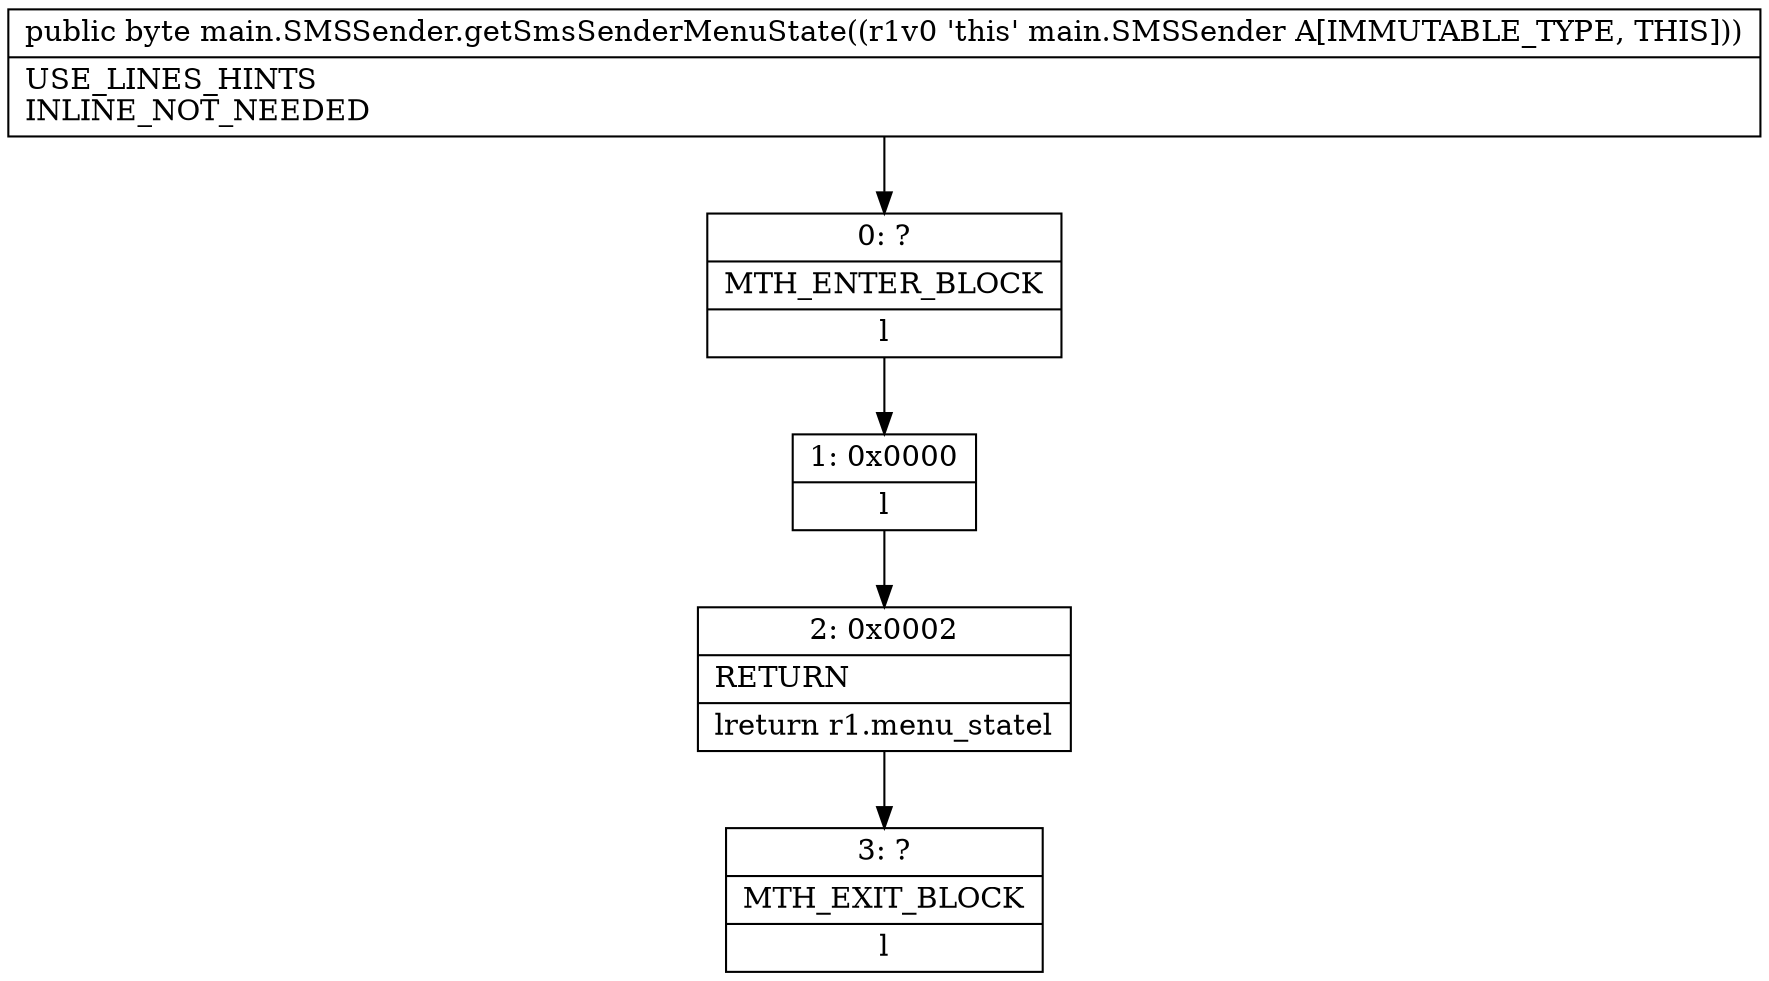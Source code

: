 digraph "CFG formain.SMSSender.getSmsSenderMenuState()B" {
Node_0 [shape=record,label="{0\:\ ?|MTH_ENTER_BLOCK\l|l}"];
Node_1 [shape=record,label="{1\:\ 0x0000|l}"];
Node_2 [shape=record,label="{2\:\ 0x0002|RETURN\l|lreturn r1.menu_statel}"];
Node_3 [shape=record,label="{3\:\ ?|MTH_EXIT_BLOCK\l|l}"];
MethodNode[shape=record,label="{public byte main.SMSSender.getSmsSenderMenuState((r1v0 'this' main.SMSSender A[IMMUTABLE_TYPE, THIS]))  | USE_LINES_HINTS\lINLINE_NOT_NEEDED\l}"];
MethodNode -> Node_0;
Node_0 -> Node_1;
Node_1 -> Node_2;
Node_2 -> Node_3;
}

